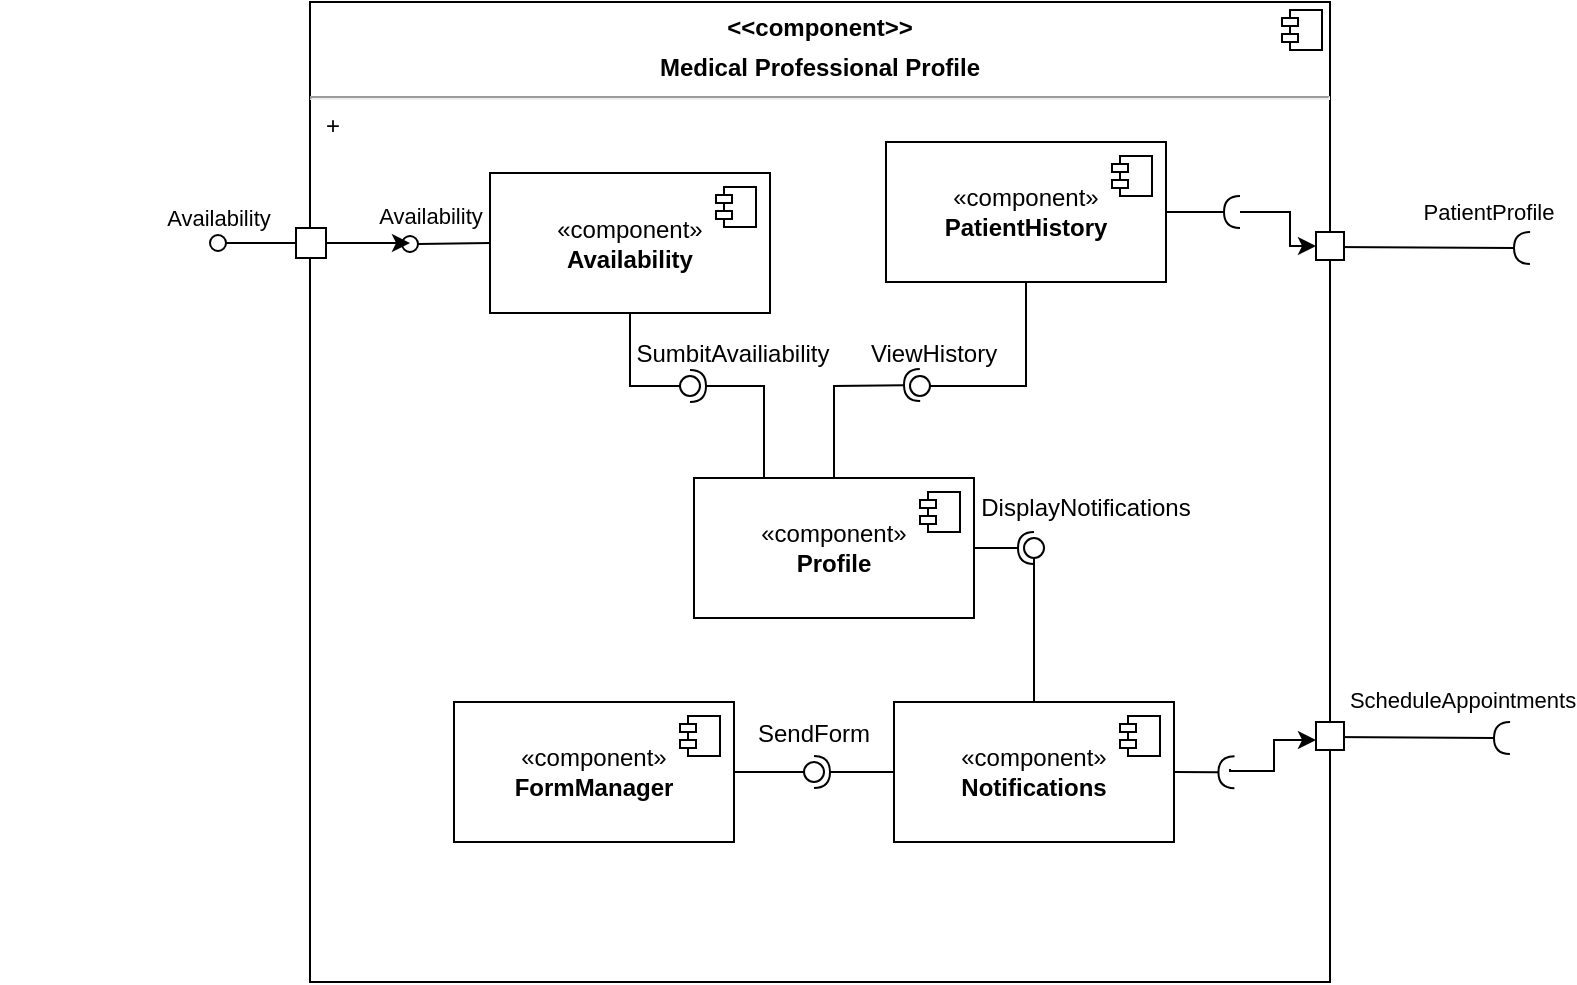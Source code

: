 <mxfile version="22.0.4" type="github">
  <diagram name="Page-1" id="5f0bae14-7c28-e335-631c-24af17079c00">
    <mxGraphModel dx="1050" dy="534" grid="1" gridSize="10" guides="1" tooltips="1" connect="1" arrows="1" fold="1" page="1" pageScale="1" pageWidth="1100" pageHeight="850" background="none" math="0" shadow="0">
      <root>
        <mxCell id="0" />
        <mxCell id="1" parent="0" />
        <mxCell id="lpX2XApsvJclECuOutFU-6" value="&lt;p style=&quot;margin:0px;margin-top:6px;text-align:center;&quot;&gt;&lt;b&gt;&amp;lt;&amp;lt;component&amp;gt;&amp;gt;&lt;/b&gt;&lt;/p&gt;&lt;p style=&quot;margin:0px;margin-top:6px;text-align:center;&quot;&gt;&lt;b&gt;Medical Professional Profile&lt;/b&gt;&lt;/p&gt;&lt;hr&gt;&lt;p style=&quot;margin:0px;margin-left:8px;&quot;&gt;+&lt;br&gt;&lt;/p&gt;" style="align=left;overflow=fill;html=1;dropTarget=0;whiteSpace=wrap;" parent="1" vertex="1">
          <mxGeometry x="260" y="40" width="510" height="490" as="geometry" />
        </mxCell>
        <mxCell id="lpX2XApsvJclECuOutFU-7" value="" style="shape=component;jettyWidth=8;jettyHeight=4;" parent="lpX2XApsvJclECuOutFU-6" vertex="1">
          <mxGeometry x="1" width="20" height="20" relative="1" as="geometry">
            <mxPoint x="-24" y="4" as="offset" />
          </mxGeometry>
        </mxCell>
        <mxCell id="lpX2XApsvJclECuOutFU-12" value="" style="rounded=0;orthogonalLoop=1;jettySize=auto;html=1;endArrow=halfCircle;endFill=0;endSize=6;strokeWidth=1;sketch=0;fontSize=12;curved=1;exitX=1;exitY=0.25;exitDx=0;exitDy=0;" parent="1" source="lpX2XApsvJclECuOutFU-6" edge="1">
          <mxGeometry relative="1" as="geometry">
            <mxPoint x="870" y="250" as="sourcePoint" />
            <mxPoint x="870" y="163" as="targetPoint" />
          </mxGeometry>
        </mxCell>
        <mxCell id="lpX2XApsvJclECuOutFU-14" value="PatientProfile" style="edgeLabel;html=1;align=center;verticalAlign=middle;resizable=0;points=[];" parent="lpX2XApsvJclECuOutFU-12" vertex="1" connectable="0">
          <mxGeometry x="0.568" y="-4" relative="1" as="geometry">
            <mxPoint y="-22" as="offset" />
          </mxGeometry>
        </mxCell>
        <mxCell id="lpX2XApsvJclECuOutFU-13" value="" style="ellipse;whiteSpace=wrap;html=1;align=center;aspect=fixed;fillColor=none;strokeColor=none;resizable=0;perimeter=centerPerimeter;rotatable=0;allowArrows=0;points=[];outlineConnect=1;" parent="1" vertex="1">
          <mxGeometry x="538" y="270" width="10" height="10" as="geometry" />
        </mxCell>
        <mxCell id="lpX2XApsvJclECuOutFU-15" value="" style="whiteSpace=wrap;html=1;aspect=fixed;" parent="1" vertex="1">
          <mxGeometry x="763" y="155" width="14" height="14" as="geometry" />
        </mxCell>
        <mxCell id="lpX2XApsvJclECuOutFU-22" style="edgeStyle=orthogonalEdgeStyle;rounded=0;orthogonalLoop=1;jettySize=auto;html=1;entryX=0;entryY=0.5;entryDx=0;entryDy=0;exitX=0.12;exitY=0.52;exitDx=0;exitDy=0;exitPerimeter=0;" parent="1" source="lpX2XApsvJclECuOutFU-27" target="lpX2XApsvJclECuOutFU-15" edge="1">
          <mxGeometry relative="1" as="geometry">
            <mxPoint x="730" y="150" as="sourcePoint" />
          </mxGeometry>
        </mxCell>
        <mxCell id="lpX2XApsvJclECuOutFU-20" value="«component»&lt;br&gt;&lt;b&gt;PatientHistory&lt;/b&gt;" style="html=1;dropTarget=0;whiteSpace=wrap;" parent="1" vertex="1">
          <mxGeometry x="548" y="110" width="140" height="70" as="geometry" />
        </mxCell>
        <mxCell id="lpX2XApsvJclECuOutFU-21" value="" style="shape=module;jettyWidth=8;jettyHeight=4;" parent="lpX2XApsvJclECuOutFU-20" vertex="1">
          <mxGeometry x="1" width="20" height="20" relative="1" as="geometry">
            <mxPoint x="-27" y="7" as="offset" />
          </mxGeometry>
        </mxCell>
        <mxCell id="lpX2XApsvJclECuOutFU-26" value="" style="rounded=0;orthogonalLoop=1;jettySize=auto;html=1;endArrow=halfCircle;endFill=0;endSize=6;strokeWidth=1;sketch=0;fontSize=12;curved=1;exitX=1;exitY=0.5;exitDx=0;exitDy=0;" parent="1" source="lpX2XApsvJclECuOutFU-20" target="lpX2XApsvJclECuOutFU-27" edge="1">
          <mxGeometry relative="1" as="geometry">
            <mxPoint x="625" y="275" as="sourcePoint" />
          </mxGeometry>
        </mxCell>
        <mxCell id="lpX2XApsvJclECuOutFU-27" value="" style="ellipse;whiteSpace=wrap;html=1;align=center;aspect=fixed;fillColor=none;strokeColor=none;resizable=0;perimeter=centerPerimeter;rotatable=0;allowArrows=0;points=[];outlineConnect=1;" parent="1" vertex="1">
          <mxGeometry x="720" y="140" width="10" height="10" as="geometry" />
        </mxCell>
        <mxCell id="lpX2XApsvJclECuOutFU-28" value="«component»&lt;br&gt;&lt;b&gt;Profile&lt;/b&gt;" style="html=1;dropTarget=0;whiteSpace=wrap;" parent="1" vertex="1">
          <mxGeometry x="452" y="278" width="140" height="70" as="geometry" />
        </mxCell>
        <mxCell id="lpX2XApsvJclECuOutFU-29" value="" style="shape=module;jettyWidth=8;jettyHeight=4;" parent="lpX2XApsvJclECuOutFU-28" vertex="1">
          <mxGeometry x="1" width="20" height="20" relative="1" as="geometry">
            <mxPoint x="-27" y="7" as="offset" />
          </mxGeometry>
        </mxCell>
        <mxCell id="ZxnuBTWhYzXRuVG-lCKm-1" style="edgeStyle=orthogonalEdgeStyle;rounded=0;orthogonalLoop=1;jettySize=auto;html=1;entryX=0;entryY=0.75;entryDx=0;entryDy=0;" edge="1" parent="1">
          <mxGeometry relative="1" as="geometry">
            <mxPoint x="720" y="423.5" as="sourcePoint" />
            <mxPoint x="763" y="409" as="targetPoint" />
            <Array as="points">
              <mxPoint x="720" y="424.5" />
              <mxPoint x="742" y="424.5" />
              <mxPoint x="742" y="409.5" />
            </Array>
          </mxGeometry>
        </mxCell>
        <mxCell id="lpX2XApsvJclECuOutFU-30" value="«component»&lt;br&gt;&lt;b&gt;Notifications&lt;/b&gt;" style="html=1;dropTarget=0;whiteSpace=wrap;" parent="1" vertex="1">
          <mxGeometry x="552" y="390" width="140" height="70" as="geometry" />
        </mxCell>
        <mxCell id="lpX2XApsvJclECuOutFU-31" value="" style="shape=module;jettyWidth=8;jettyHeight=4;" parent="lpX2XApsvJclECuOutFU-30" vertex="1">
          <mxGeometry x="1" width="20" height="20" relative="1" as="geometry">
            <mxPoint x="-27" y="7" as="offset" />
          </mxGeometry>
        </mxCell>
        <mxCell id="lpX2XApsvJclECuOutFU-32" value="«component»&lt;br&gt;&lt;b&gt;FormManager&lt;/b&gt;" style="html=1;dropTarget=0;whiteSpace=wrap;" parent="1" vertex="1">
          <mxGeometry x="332" y="390" width="140" height="70" as="geometry" />
        </mxCell>
        <mxCell id="lpX2XApsvJclECuOutFU-33" value="" style="shape=module;jettyWidth=8;jettyHeight=4;" parent="lpX2XApsvJclECuOutFU-32" vertex="1">
          <mxGeometry x="1" width="20" height="20" relative="1" as="geometry">
            <mxPoint x="-27" y="7" as="offset" />
          </mxGeometry>
        </mxCell>
        <mxCell id="lpX2XApsvJclECuOutFU-34" value="" style="rounded=0;orthogonalLoop=1;jettySize=auto;html=1;endArrow=halfCircle;endFill=0;endSize=6;strokeWidth=1;sketch=0;exitX=1;exitY=0.5;exitDx=0;exitDy=0;" parent="1" source="lpX2XApsvJclECuOutFU-28" edge="1">
          <mxGeometry relative="1" as="geometry">
            <mxPoint x="662" y="363" as="sourcePoint" />
            <mxPoint x="622" y="313" as="targetPoint" />
          </mxGeometry>
        </mxCell>
        <mxCell id="lpX2XApsvJclECuOutFU-35" value="" style="rounded=0;orthogonalLoop=1;jettySize=auto;html=1;endArrow=oval;endFill=0;sketch=0;sourcePerimeterSpacing=0;targetPerimeterSpacing=0;endSize=10;exitX=0.5;exitY=0;exitDx=0;exitDy=0;" parent="1" source="lpX2XApsvJclECuOutFU-30" edge="1">
          <mxGeometry relative="1" as="geometry">
            <mxPoint x="622" y="295" as="sourcePoint" />
            <mxPoint x="622" y="313" as="targetPoint" />
          </mxGeometry>
        </mxCell>
        <mxCell id="lpX2XApsvJclECuOutFU-36" value="" style="ellipse;whiteSpace=wrap;html=1;align=center;aspect=fixed;fillColor=none;strokeColor=none;resizable=0;perimeter=centerPerimeter;rotatable=0;allowArrows=0;points=[];outlineConnect=1;" parent="1" vertex="1">
          <mxGeometry x="625" y="308" width="10" height="10" as="geometry" />
        </mxCell>
        <mxCell id="lpX2XApsvJclECuOutFU-37" value="" style="rounded=0;orthogonalLoop=1;jettySize=auto;html=1;endArrow=halfCircle;endFill=0;endSize=6;strokeWidth=1;sketch=0;exitX=0;exitY=0.5;exitDx=0;exitDy=0;" parent="1" source="lpX2XApsvJclECuOutFU-30" edge="1">
          <mxGeometry relative="1" as="geometry">
            <mxPoint x="552" y="365" as="sourcePoint" />
            <mxPoint x="512" y="425" as="targetPoint" />
          </mxGeometry>
        </mxCell>
        <mxCell id="lpX2XApsvJclECuOutFU-40" value="" style="rounded=0;orthogonalLoop=1;jettySize=auto;html=1;endArrow=halfCircle;endFill=0;endSize=6;strokeWidth=1;sketch=0;fontSize=12;curved=1;exitX=1;exitY=0.75;exitDx=0;exitDy=0;" parent="1" source="lpX2XApsvJclECuOutFU-6" edge="1">
          <mxGeometry relative="1" as="geometry">
            <mxPoint x="875" y="335" as="sourcePoint" />
            <mxPoint x="860" y="408" as="targetPoint" />
          </mxGeometry>
        </mxCell>
        <mxCell id="lpX2XApsvJclECuOutFU-42" value="ScheduleAppointments" style="edgeLabel;html=1;align=center;verticalAlign=middle;resizable=0;points=[];" parent="lpX2XApsvJclECuOutFU-40" vertex="1" connectable="0">
          <mxGeometry x="0.453" y="-1" relative="1" as="geometry">
            <mxPoint y="-20" as="offset" />
          </mxGeometry>
        </mxCell>
        <mxCell id="lpX2XApsvJclECuOutFU-41" value="" style="ellipse;whiteSpace=wrap;html=1;align=center;aspect=fixed;fillColor=none;strokeColor=none;resizable=0;perimeter=centerPerimeter;rotatable=0;allowArrows=0;points=[];outlineConnect=1;" parent="1" vertex="1">
          <mxGeometry x="850" y="330" width="10" height="10" as="geometry" />
        </mxCell>
        <mxCell id="lpX2XApsvJclECuOutFU-43" value="" style="whiteSpace=wrap;html=1;aspect=fixed;" parent="1" vertex="1">
          <mxGeometry x="763" y="400" width="14" height="14" as="geometry" />
        </mxCell>
        <mxCell id="lpX2XApsvJclECuOutFU-44" value="" style="rounded=0;orthogonalLoop=1;jettySize=auto;html=1;endArrow=halfCircle;endFill=0;endSize=6;strokeWidth=1;sketch=0;fontSize=12;curved=1;exitX=1;exitY=0.5;exitDx=0;exitDy=0;entryX=0.922;entryY=0.786;entryDx=0;entryDy=0;entryPerimeter=0;" parent="1" source="lpX2XApsvJclECuOutFU-30" edge="1">
          <mxGeometry relative="1" as="geometry">
            <mxPoint x="685" y="445" as="sourcePoint" />
            <mxPoint x="722.22" y="425.14" as="targetPoint" />
          </mxGeometry>
        </mxCell>
        <mxCell id="lpX2XApsvJclECuOutFU-45" value="" style="ellipse;whiteSpace=wrap;html=1;align=center;aspect=fixed;fillColor=none;strokeColor=none;resizable=0;perimeter=centerPerimeter;rotatable=0;allowArrows=0;points=[];outlineConnect=1;" parent="1" vertex="1">
          <mxGeometry x="668" y="440" width="10" height="10" as="geometry" />
        </mxCell>
        <mxCell id="lpX2XApsvJclECuOutFU-47" value="" style="rounded=0;orthogonalLoop=1;jettySize=auto;html=1;endArrow=oval;endFill=0;sketch=0;sourcePerimeterSpacing=0;targetPerimeterSpacing=0;endSize=10;exitX=1;exitY=0.5;exitDx=0;exitDy=0;" parent="1" source="lpX2XApsvJclECuOutFU-32" edge="1">
          <mxGeometry relative="1" as="geometry">
            <mxPoint x="492" y="355" as="sourcePoint" />
            <mxPoint x="512" y="425" as="targetPoint" />
          </mxGeometry>
        </mxCell>
        <mxCell id="lpX2XApsvJclECuOutFU-48" value="«component»&lt;br&gt;&lt;b&gt;Availability&lt;/b&gt;" style="html=1;dropTarget=0;whiteSpace=wrap;" parent="1" vertex="1">
          <mxGeometry x="350" y="125.5" width="140" height="70" as="geometry" />
        </mxCell>
        <mxCell id="lpX2XApsvJclECuOutFU-49" value="" style="shape=module;jettyWidth=8;jettyHeight=4;" parent="lpX2XApsvJclECuOutFU-48" vertex="1">
          <mxGeometry x="1" width="20" height="20" relative="1" as="geometry">
            <mxPoint x="-27" y="7" as="offset" />
          </mxGeometry>
        </mxCell>
        <mxCell id="lpX2XApsvJclECuOutFU-60" style="edgeStyle=orthogonalEdgeStyle;rounded=0;orthogonalLoop=1;jettySize=auto;html=1;" parent="1" source="lpX2XApsvJclECuOutFU-51" edge="1">
          <mxGeometry relative="1" as="geometry">
            <mxPoint x="310" y="160.5" as="targetPoint" />
          </mxGeometry>
        </mxCell>
        <mxCell id="lpX2XApsvJclECuOutFU-51" value="" style="html=1;rounded=0;" parent="1" vertex="1">
          <mxGeometry x="253" y="153" width="15" height="15" as="geometry" />
        </mxCell>
        <mxCell id="lpX2XApsvJclECuOutFU-52" value="" style="endArrow=none;html=1;rounded=0;align=center;verticalAlign=top;endFill=0;labelBackgroundColor=none;endSize=2;" parent="1" source="lpX2XApsvJclECuOutFU-51" target="lpX2XApsvJclECuOutFU-53" edge="1">
          <mxGeometry relative="1" as="geometry" />
        </mxCell>
        <mxCell id="lpX2XApsvJclECuOutFU-53" value="Availability" style="ellipse;html=1;fontSize=11;align=center;fillColor=none;points=[];aspect=fixed;resizable=0;verticalAlign=bottom;labelPosition=center;verticalLabelPosition=top;flipH=1;" parent="1" vertex="1">
          <mxGeometry x="210" y="156.5" width="8" height="8" as="geometry" />
        </mxCell>
        <mxCell id="lpX2XApsvJclECuOutFU-58" value="" style="html=1;verticalAlign=bottom;labelBackgroundColor=none;endArrow=oval;endFill=0;endSize=8;rounded=0;exitX=0;exitY=0.5;exitDx=0;exitDy=0;" parent="1" source="lpX2XApsvJclECuOutFU-48" edge="1">
          <mxGeometry width="160" relative="1" as="geometry">
            <mxPoint x="120" y="240" as="sourcePoint" />
            <mxPoint x="310" y="161" as="targetPoint" />
          </mxGeometry>
        </mxCell>
        <mxCell id="lpX2XApsvJclECuOutFU-59" value="Availability" style="edgeLabel;html=1;align=center;verticalAlign=middle;resizable=0;points=[];" parent="lpX2XApsvJclECuOutFU-58" vertex="1" connectable="0">
          <mxGeometry x="0.43" y="1" relative="1" as="geometry">
            <mxPoint x="-2" y="-15" as="offset" />
          </mxGeometry>
        </mxCell>
        <mxCell id="lpX2XApsvJclECuOutFU-61" value="SendForm" style="text;strokeColor=none;align=center;fillColor=none;html=1;verticalAlign=middle;whiteSpace=wrap;rounded=0;" parent="1" vertex="1">
          <mxGeometry x="482" y="396" width="60" height="19" as="geometry" />
        </mxCell>
        <mxCell id="lpX2XApsvJclECuOutFU-63" value="DisplayNotifications" style="text;strokeColor=none;align=center;fillColor=none;html=1;verticalAlign=middle;whiteSpace=wrap;rounded=0;" parent="1" vertex="1">
          <mxGeometry x="592" y="283" width="112" height="19" as="geometry" />
        </mxCell>
        <mxCell id="ZxnuBTWhYzXRuVG-lCKm-5" value="" style="ellipse;whiteSpace=wrap;html=1;align=center;aspect=fixed;fillColor=none;strokeColor=none;resizable=0;perimeter=centerPerimeter;rotatable=0;allowArrows=0;points=[];outlineConnect=1;" vertex="1" parent="1">
          <mxGeometry x="563" y="230" width="10" height="10" as="geometry" />
        </mxCell>
        <mxCell id="ZxnuBTWhYzXRuVG-lCKm-6" value="ViewHistory" style="text;strokeColor=none;align=center;fillColor=none;html=1;verticalAlign=middle;whiteSpace=wrap;rounded=0;" vertex="1" parent="1">
          <mxGeometry x="542" y="206" width="60" height="19" as="geometry" />
        </mxCell>
        <mxCell id="ZxnuBTWhYzXRuVG-lCKm-9" value="" style="ellipse;whiteSpace=wrap;html=1;align=center;aspect=fixed;fillColor=none;strokeColor=none;resizable=0;perimeter=centerPerimeter;rotatable=0;allowArrows=0;points=[];outlineConnect=1;" vertex="1" parent="1">
          <mxGeometry x="425" y="230" width="10" height="10" as="geometry" />
        </mxCell>
        <mxCell id="ZxnuBTWhYzXRuVG-lCKm-12" value="" style="ellipse;whiteSpace=wrap;html=1;align=center;aspect=fixed;fillColor=none;strokeColor=none;resizable=0;perimeter=centerPerimeter;rotatable=0;allowArrows=0;points=[];outlineConnect=1;" vertex="1" parent="1">
          <mxGeometry x="663" y="230" width="10" height="10" as="geometry" />
        </mxCell>
        <mxCell id="ZxnuBTWhYzXRuVG-lCKm-19" value="" style="rounded=0;orthogonalLoop=1;jettySize=auto;html=1;endArrow=halfCircle;endFill=0;endSize=6;strokeWidth=1;sketch=0;exitX=0.5;exitY=0;exitDx=0;exitDy=0;" edge="1" parent="1" source="lpX2XApsvJclECuOutFU-28">
          <mxGeometry relative="1" as="geometry">
            <mxPoint x="545" y="231.5" as="sourcePoint" />
            <mxPoint x="565" y="231.5" as="targetPoint" />
            <Array as="points">
              <mxPoint x="522" y="232" />
            </Array>
          </mxGeometry>
        </mxCell>
        <mxCell id="ZxnuBTWhYzXRuVG-lCKm-20" value="" style="rounded=0;orthogonalLoop=1;jettySize=auto;html=1;endArrow=oval;endFill=0;sketch=0;sourcePerimeterSpacing=0;targetPerimeterSpacing=0;endSize=10;exitX=0.5;exitY=1;exitDx=0;exitDy=0;" edge="1" parent="1" source="lpX2XApsvJclECuOutFU-20">
          <mxGeometry relative="1" as="geometry">
            <mxPoint x="585" y="232" as="sourcePoint" />
            <mxPoint x="565" y="232" as="targetPoint" />
            <Array as="points">
              <mxPoint x="618" y="232" />
            </Array>
          </mxGeometry>
        </mxCell>
        <mxCell id="ZxnuBTWhYzXRuVG-lCKm-21" value="" style="ellipse;whiteSpace=wrap;html=1;align=center;aspect=fixed;fillColor=none;strokeColor=none;resizable=0;perimeter=centerPerimeter;rotatable=0;allowArrows=0;points=[];outlineConnect=1;" vertex="1" parent="1">
          <mxGeometry x="105" y="270" width="10" height="10" as="geometry" />
        </mxCell>
        <mxCell id="ZxnuBTWhYzXRuVG-lCKm-22" value="" style="rounded=0;orthogonalLoop=1;jettySize=auto;html=1;endArrow=halfCircle;endFill=0;endSize=6;strokeWidth=1;sketch=0;exitX=0.25;exitY=0;exitDx=0;exitDy=0;" edge="1" target="ZxnuBTWhYzXRuVG-lCKm-24" parent="1" source="lpX2XApsvJclECuOutFU-28">
          <mxGeometry relative="1" as="geometry">
            <mxPoint x="470" y="232" as="sourcePoint" />
            <Array as="points">
              <mxPoint x="487" y="232" />
            </Array>
          </mxGeometry>
        </mxCell>
        <mxCell id="ZxnuBTWhYzXRuVG-lCKm-23" value="" style="rounded=0;orthogonalLoop=1;jettySize=auto;html=1;endArrow=oval;endFill=0;sketch=0;sourcePerimeterSpacing=0;targetPerimeterSpacing=0;endSize=10;exitX=0.5;exitY=1;exitDx=0;exitDy=0;" edge="1" target="ZxnuBTWhYzXRuVG-lCKm-24" parent="1" source="lpX2XApsvJclECuOutFU-48">
          <mxGeometry relative="1" as="geometry">
            <mxPoint x="430" y="232" as="sourcePoint" />
            <Array as="points">
              <mxPoint x="420" y="232" />
            </Array>
          </mxGeometry>
        </mxCell>
        <mxCell id="ZxnuBTWhYzXRuVG-lCKm-24" value="" style="ellipse;whiteSpace=wrap;html=1;align=center;aspect=fixed;fillColor=none;strokeColor=none;resizable=0;perimeter=centerPerimeter;rotatable=0;allowArrows=0;points=[];outlineConnect=1;" vertex="1" parent="1">
          <mxGeometry x="445" y="227" width="10" height="10" as="geometry" />
        </mxCell>
        <mxCell id="ZxnuBTWhYzXRuVG-lCKm-25" value="SumbitAvailiability" style="text;strokeColor=none;align=center;fillColor=none;html=1;verticalAlign=middle;whiteSpace=wrap;rounded=0;" vertex="1" parent="1">
          <mxGeometry x="425" y="206" width="93" height="19" as="geometry" />
        </mxCell>
      </root>
    </mxGraphModel>
  </diagram>
</mxfile>
